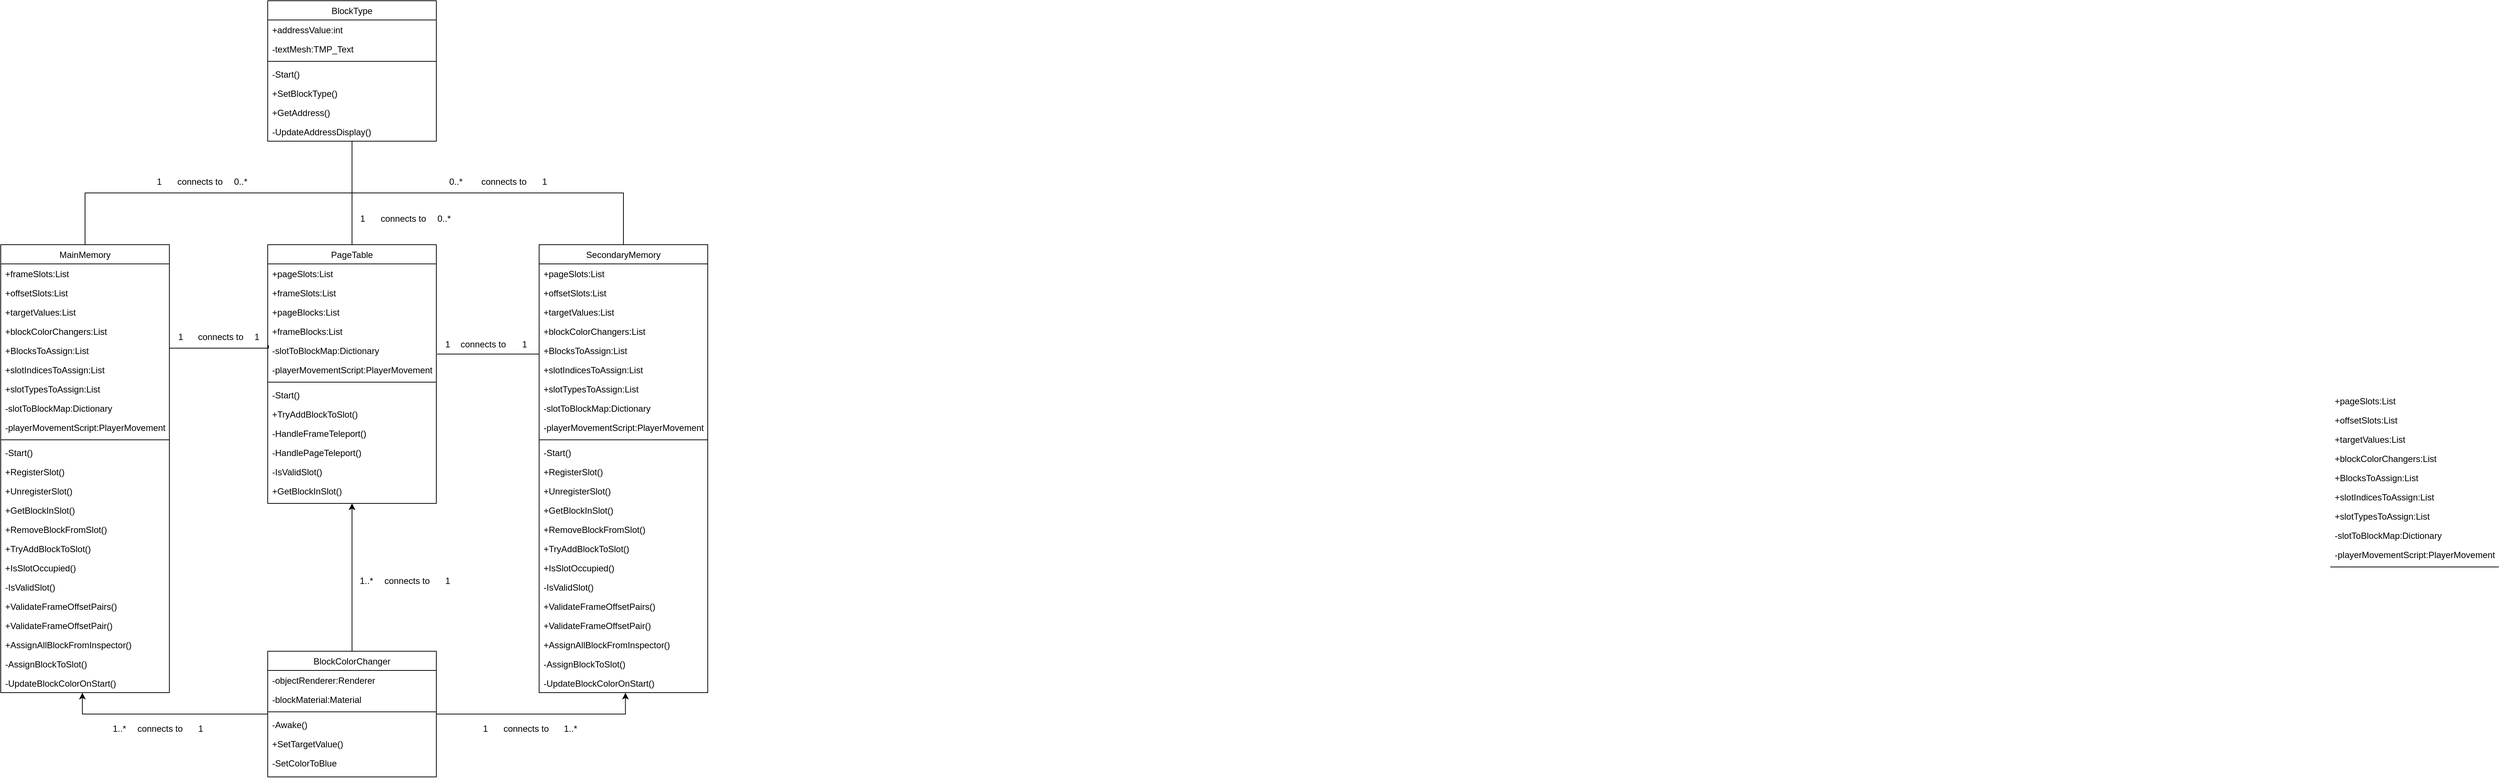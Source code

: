 <mxfile version="26.1.3">
  <diagram name="Page-1" id="e9ZvTp-M6L-eFsYWaFMI">
    <mxGraphModel dx="1007" dy="2104" grid="1" gridSize="10" guides="1" tooltips="1" connect="1" arrows="1" fold="1" page="1" pageScale="1" pageWidth="850" pageHeight="1100" math="0" shadow="0">
      <root>
        <mxCell id="0" />
        <mxCell id="1" parent="0" />
        <mxCell id="uK1k9jwOUiWp4paPjUS2-35" style="edgeStyle=orthogonalEdgeStyle;rounded=0;orthogonalLoop=1;jettySize=auto;html=1;entryX=0;entryY=0.5;entryDx=0;entryDy=0;endArrow=none;endFill=0;" parent="1" edge="1">
          <mxGeometry relative="1" as="geometry">
            <mxPoint x="760" y="218" as="sourcePoint" />
            <mxPoint x="898" y="218" as="targetPoint" />
          </mxGeometry>
        </mxCell>
        <mxCell id="uK1k9jwOUiWp4paPjUS2-36" value="1" style="text;html=1;align=center;verticalAlign=middle;resizable=0;points=[];autosize=1;strokeColor=none;fillColor=none;" parent="1" vertex="1">
          <mxGeometry x="863" y="190" width="30" height="30" as="geometry" />
        </mxCell>
        <mxCell id="uK1k9jwOUiWp4paPjUS2-37" value="connects to" style="text;html=1;align=center;verticalAlign=middle;resizable=0;points=[];autosize=1;strokeColor=none;fillColor=none;" parent="1" vertex="1">
          <mxGeometry x="782" y="190" width="80" height="30" as="geometry" />
        </mxCell>
        <mxCell id="uK1k9jwOUiWp4paPjUS2-38" style="edgeStyle=orthogonalEdgeStyle;rounded=0;orthogonalLoop=1;jettySize=auto;html=1;entryX=0.005;entryY=1.231;entryDx=0;entryDy=0;endArrow=none;endFill=0;entryPerimeter=0;" parent="1" source="uK1k9jwOUiWp4paPjUS2-39" edge="1">
          <mxGeometry relative="1" as="geometry">
            <Array as="points">
              <mxPoint x="532" y="210" />
            </Array>
            <mxPoint x="531.95" y="206.006" as="targetPoint" />
          </mxGeometry>
        </mxCell>
        <mxCell id="uK1k9jwOUiWp4paPjUS2-39" value="MainMemory" style="swimlane;fontStyle=0;align=center;verticalAlign=top;childLayout=stackLayout;horizontal=1;startSize=26;horizontalStack=0;resizeParent=1;resizeLast=0;collapsible=1;marginBottom=0;rounded=0;shadow=0;strokeWidth=1;" parent="1" vertex="1">
          <mxGeometry x="170" y="70" width="228" height="606" as="geometry">
            <mxRectangle x="230" y="140" width="160" height="26" as="alternateBounds" />
          </mxGeometry>
        </mxCell>
        <mxCell id="uK1k9jwOUiWp4paPjUS2-40" value="+frameSlots:List" style="text;align=left;verticalAlign=top;spacingLeft=4;spacingRight=4;overflow=hidden;rotatable=0;points=[[0,0.5],[1,0.5]];portConstraint=eastwest;" parent="uK1k9jwOUiWp4paPjUS2-39" vertex="1">
          <mxGeometry y="26" width="228" height="26" as="geometry" />
        </mxCell>
        <mxCell id="uK1k9jwOUiWp4paPjUS2-41" value="+offsetSlots:List" style="text;align=left;verticalAlign=top;spacingLeft=4;spacingRight=4;overflow=hidden;rotatable=0;points=[[0,0.5],[1,0.5]];portConstraint=eastwest;rounded=0;shadow=0;html=0;" parent="uK1k9jwOUiWp4paPjUS2-39" vertex="1">
          <mxGeometry y="52" width="228" height="26" as="geometry" />
        </mxCell>
        <mxCell id="uK1k9jwOUiWp4paPjUS2-42" value="+targetValues:List" style="text;align=left;verticalAlign=top;spacingLeft=4;spacingRight=4;overflow=hidden;rotatable=0;points=[[0,0.5],[1,0.5]];portConstraint=eastwest;rounded=0;shadow=0;html=0;" parent="uK1k9jwOUiWp4paPjUS2-39" vertex="1">
          <mxGeometry y="78" width="228" height="26" as="geometry" />
        </mxCell>
        <mxCell id="uK1k9jwOUiWp4paPjUS2-43" value="+blockColorChangers:List" style="text;align=left;verticalAlign=top;spacingLeft=4;spacingRight=4;overflow=hidden;rotatable=0;points=[[0,0.5],[1,0.5]];portConstraint=eastwest;" parent="uK1k9jwOUiWp4paPjUS2-39" vertex="1">
          <mxGeometry y="104" width="228" height="26" as="geometry" />
        </mxCell>
        <mxCell id="uK1k9jwOUiWp4paPjUS2-44" value="+BlocksToAssign:List" style="text;align=left;verticalAlign=top;spacingLeft=4;spacingRight=4;overflow=hidden;rotatable=0;points=[[0,0.5],[1,0.5]];portConstraint=eastwest;rounded=0;shadow=0;html=0;" parent="uK1k9jwOUiWp4paPjUS2-39" vertex="1">
          <mxGeometry y="130" width="228" height="26" as="geometry" />
        </mxCell>
        <mxCell id="uK1k9jwOUiWp4paPjUS2-45" value="+slotIndicesToAssign:List" style="text;align=left;verticalAlign=top;spacingLeft=4;spacingRight=4;overflow=hidden;rotatable=0;points=[[0,0.5],[1,0.5]];portConstraint=eastwest;rounded=0;shadow=0;html=0;" parent="uK1k9jwOUiWp4paPjUS2-39" vertex="1">
          <mxGeometry y="156" width="228" height="26" as="geometry" />
        </mxCell>
        <mxCell id="uK1k9jwOUiWp4paPjUS2-46" value="+slotTypesToAssign:List" style="text;align=left;verticalAlign=top;spacingLeft=4;spacingRight=4;overflow=hidden;rotatable=0;points=[[0,0.5],[1,0.5]];portConstraint=eastwest;rounded=0;shadow=0;html=0;" parent="uK1k9jwOUiWp4paPjUS2-39" vertex="1">
          <mxGeometry y="182" width="228" height="26" as="geometry" />
        </mxCell>
        <mxCell id="uK1k9jwOUiWp4paPjUS2-47" value="-slotToBlockMap:Dictionary" style="text;align=left;verticalAlign=top;spacingLeft=4;spacingRight=4;overflow=hidden;rotatable=0;points=[[0,0.5],[1,0.5]];portConstraint=eastwest;rounded=0;shadow=0;html=0;" parent="uK1k9jwOUiWp4paPjUS2-39" vertex="1">
          <mxGeometry y="208" width="228" height="26" as="geometry" />
        </mxCell>
        <mxCell id="uK1k9jwOUiWp4paPjUS2-48" value="-playerMovementScript:PlayerMovement" style="text;align=left;verticalAlign=top;spacingLeft=4;spacingRight=4;overflow=hidden;rotatable=0;points=[[0,0.5],[1,0.5]];portConstraint=eastwest;rounded=0;shadow=0;html=0;" parent="uK1k9jwOUiWp4paPjUS2-39" vertex="1">
          <mxGeometry y="234" width="228" height="26" as="geometry" />
        </mxCell>
        <mxCell id="uK1k9jwOUiWp4paPjUS2-49" value="" style="line;html=1;strokeWidth=1;align=left;verticalAlign=middle;spacingTop=-1;spacingLeft=3;spacingRight=3;rotatable=0;labelPosition=right;points=[];portConstraint=eastwest;" parent="uK1k9jwOUiWp4paPjUS2-39" vertex="1">
          <mxGeometry y="260" width="228" height="8" as="geometry" />
        </mxCell>
        <mxCell id="uK1k9jwOUiWp4paPjUS2-50" value="-Start()" style="text;align=left;verticalAlign=top;spacingLeft=4;spacingRight=4;overflow=hidden;rotatable=0;points=[[0,0.5],[1,0.5]];portConstraint=eastwest;rounded=0;shadow=0;html=0;" parent="uK1k9jwOUiWp4paPjUS2-39" vertex="1">
          <mxGeometry y="268" width="228" height="26" as="geometry" />
        </mxCell>
        <mxCell id="uK1k9jwOUiWp4paPjUS2-51" value="+RegisterSlot()" style="text;align=left;verticalAlign=top;spacingLeft=4;spacingRight=4;overflow=hidden;rotatable=0;points=[[0,0.5],[1,0.5]];portConstraint=eastwest;rounded=0;shadow=0;html=0;" parent="uK1k9jwOUiWp4paPjUS2-39" vertex="1">
          <mxGeometry y="294" width="228" height="26" as="geometry" />
        </mxCell>
        <mxCell id="uK1k9jwOUiWp4paPjUS2-52" value="+UnregisterSlot()" style="text;align=left;verticalAlign=top;spacingLeft=4;spacingRight=4;overflow=hidden;rotatable=0;points=[[0,0.5],[1,0.5]];portConstraint=eastwest;rounded=0;shadow=0;html=0;" parent="uK1k9jwOUiWp4paPjUS2-39" vertex="1">
          <mxGeometry y="320" width="228" height="26" as="geometry" />
        </mxCell>
        <mxCell id="uK1k9jwOUiWp4paPjUS2-53" value="+GetBlockInSlot()" style="text;align=left;verticalAlign=top;spacingLeft=4;spacingRight=4;overflow=hidden;rotatable=0;points=[[0,0.5],[1,0.5]];portConstraint=eastwest;rounded=0;shadow=0;html=0;" parent="uK1k9jwOUiWp4paPjUS2-39" vertex="1">
          <mxGeometry y="346" width="228" height="26" as="geometry" />
        </mxCell>
        <mxCell id="uK1k9jwOUiWp4paPjUS2-54" value="+RemoveBlockFromSlot()" style="text;align=left;verticalAlign=top;spacingLeft=4;spacingRight=4;overflow=hidden;rotatable=0;points=[[0,0.5],[1,0.5]];portConstraint=eastwest;rounded=0;shadow=0;html=0;" parent="uK1k9jwOUiWp4paPjUS2-39" vertex="1">
          <mxGeometry y="372" width="228" height="26" as="geometry" />
        </mxCell>
        <mxCell id="uK1k9jwOUiWp4paPjUS2-55" value="+TryAddBlockToSlot()" style="text;align=left;verticalAlign=top;spacingLeft=4;spacingRight=4;overflow=hidden;rotatable=0;points=[[0,0.5],[1,0.5]];portConstraint=eastwest;rounded=0;shadow=0;html=0;" parent="uK1k9jwOUiWp4paPjUS2-39" vertex="1">
          <mxGeometry y="398" width="228" height="26" as="geometry" />
        </mxCell>
        <mxCell id="uK1k9jwOUiWp4paPjUS2-56" value="+IsSlotOccupied()" style="text;align=left;verticalAlign=top;spacingLeft=4;spacingRight=4;overflow=hidden;rotatable=0;points=[[0,0.5],[1,0.5]];portConstraint=eastwest;rounded=0;shadow=0;html=0;" parent="uK1k9jwOUiWp4paPjUS2-39" vertex="1">
          <mxGeometry y="424" width="228" height="26" as="geometry" />
        </mxCell>
        <mxCell id="uK1k9jwOUiWp4paPjUS2-61" value="-IsValidSlot()" style="text;align=left;verticalAlign=top;spacingLeft=4;spacingRight=4;overflow=hidden;rotatable=0;points=[[0,0.5],[1,0.5]];portConstraint=eastwest;rounded=0;shadow=0;html=0;" parent="uK1k9jwOUiWp4paPjUS2-39" vertex="1">
          <mxGeometry y="450" width="228" height="26" as="geometry" />
        </mxCell>
        <mxCell id="uK1k9jwOUiWp4paPjUS2-62" value="+ValidateFrameOffsetPairs()" style="text;align=left;verticalAlign=top;spacingLeft=4;spacingRight=4;overflow=hidden;rotatable=0;points=[[0,0.5],[1,0.5]];portConstraint=eastwest;rounded=0;shadow=0;html=0;" parent="uK1k9jwOUiWp4paPjUS2-39" vertex="1">
          <mxGeometry y="476" width="228" height="26" as="geometry" />
        </mxCell>
        <mxCell id="uK1k9jwOUiWp4paPjUS2-63" value="+ValidateFrameOffsetPair()" style="text;align=left;verticalAlign=top;spacingLeft=4;spacingRight=4;overflow=hidden;rotatable=0;points=[[0,0.5],[1,0.5]];portConstraint=eastwest;rounded=0;shadow=0;html=0;" parent="uK1k9jwOUiWp4paPjUS2-39" vertex="1">
          <mxGeometry y="502" width="228" height="26" as="geometry" />
        </mxCell>
        <mxCell id="uK1k9jwOUiWp4paPjUS2-64" value="+AssignAllBlockFromInspector()" style="text;align=left;verticalAlign=top;spacingLeft=4;spacingRight=4;overflow=hidden;rotatable=0;points=[[0,0.5],[1,0.5]];portConstraint=eastwest;rounded=0;shadow=0;html=0;" parent="uK1k9jwOUiWp4paPjUS2-39" vertex="1">
          <mxGeometry y="528" width="228" height="26" as="geometry" />
        </mxCell>
        <mxCell id="uK1k9jwOUiWp4paPjUS2-65" value="-AssignBlockToSlot()" style="text;align=left;verticalAlign=top;spacingLeft=4;spacingRight=4;overflow=hidden;rotatable=0;points=[[0,0.5],[1,0.5]];portConstraint=eastwest;rounded=0;shadow=0;html=0;" parent="uK1k9jwOUiWp4paPjUS2-39" vertex="1">
          <mxGeometry y="554" width="228" height="26" as="geometry" />
        </mxCell>
        <mxCell id="uK1k9jwOUiWp4paPjUS2-66" value="-UpdateBlockColorOnStart()" style="text;align=left;verticalAlign=top;spacingLeft=4;spacingRight=4;overflow=hidden;rotatable=0;points=[[0,0.5],[1,0.5]];portConstraint=eastwest;rounded=0;shadow=0;html=0;" parent="uK1k9jwOUiWp4paPjUS2-39" vertex="1">
          <mxGeometry y="580" width="228" height="26" as="geometry" />
        </mxCell>
        <mxCell id="uK1k9jwOUiWp4paPjUS2-57" value="1" style="text;html=1;align=center;verticalAlign=middle;resizable=0;points=[];autosize=1;strokeColor=none;fillColor=none;" parent="1" vertex="1">
          <mxGeometry x="398" y="180" width="30" height="30" as="geometry" />
        </mxCell>
        <mxCell id="uK1k9jwOUiWp4paPjUS2-58" value="1" style="text;html=1;align=center;verticalAlign=middle;resizable=0;points=[];autosize=1;strokeColor=none;fillColor=none;" parent="1" vertex="1">
          <mxGeometry x="501" y="180" width="30" height="30" as="geometry" />
        </mxCell>
        <mxCell id="uK1k9jwOUiWp4paPjUS2-59" value="connects to" style="text;html=1;align=center;verticalAlign=middle;resizable=0;points=[];autosize=1;strokeColor=none;fillColor=none;" parent="1" vertex="1">
          <mxGeometry x="427" y="180" width="80" height="30" as="geometry" />
        </mxCell>
        <mxCell id="uK1k9jwOUiWp4paPjUS2-60" value="1" style="text;html=1;align=center;verticalAlign=middle;resizable=0;points=[];autosize=1;strokeColor=none;fillColor=none;" parent="1" vertex="1">
          <mxGeometry x="759" y="190" width="30" height="30" as="geometry" />
        </mxCell>
        <mxCell id="uK1k9jwOUiWp4paPjUS2-67" value="SecondaryMemory" style="swimlane;fontStyle=0;align=center;verticalAlign=top;childLayout=stackLayout;horizontal=1;startSize=26;horizontalStack=0;resizeParent=1;resizeLast=0;collapsible=1;marginBottom=0;rounded=0;shadow=0;strokeWidth=1;" parent="1" vertex="1">
          <mxGeometry x="898" y="70" width="228" height="606" as="geometry">
            <mxRectangle x="230" y="140" width="160" height="26" as="alternateBounds" />
          </mxGeometry>
        </mxCell>
        <mxCell id="uK1k9jwOUiWp4paPjUS2-68" value="+pageSlots:List" style="text;align=left;verticalAlign=top;spacingLeft=4;spacingRight=4;overflow=hidden;rotatable=0;points=[[0,0.5],[1,0.5]];portConstraint=eastwest;" parent="uK1k9jwOUiWp4paPjUS2-67" vertex="1">
          <mxGeometry y="26" width="228" height="26" as="geometry" />
        </mxCell>
        <mxCell id="uK1k9jwOUiWp4paPjUS2-69" value="+offsetSlots:List" style="text;align=left;verticalAlign=top;spacingLeft=4;spacingRight=4;overflow=hidden;rotatable=0;points=[[0,0.5],[1,0.5]];portConstraint=eastwest;rounded=0;shadow=0;html=0;" parent="uK1k9jwOUiWp4paPjUS2-67" vertex="1">
          <mxGeometry y="52" width="228" height="26" as="geometry" />
        </mxCell>
        <mxCell id="uK1k9jwOUiWp4paPjUS2-70" value="+targetValues:List" style="text;align=left;verticalAlign=top;spacingLeft=4;spacingRight=4;overflow=hidden;rotatable=0;points=[[0,0.5],[1,0.5]];portConstraint=eastwest;rounded=0;shadow=0;html=0;" parent="uK1k9jwOUiWp4paPjUS2-67" vertex="1">
          <mxGeometry y="78" width="228" height="26" as="geometry" />
        </mxCell>
        <mxCell id="uK1k9jwOUiWp4paPjUS2-71" value="+blockColorChangers:List" style="text;align=left;verticalAlign=top;spacingLeft=4;spacingRight=4;overflow=hidden;rotatable=0;points=[[0,0.5],[1,0.5]];portConstraint=eastwest;" parent="uK1k9jwOUiWp4paPjUS2-67" vertex="1">
          <mxGeometry y="104" width="228" height="26" as="geometry" />
        </mxCell>
        <mxCell id="uK1k9jwOUiWp4paPjUS2-72" value="+BlocksToAssign:List" style="text;align=left;verticalAlign=top;spacingLeft=4;spacingRight=4;overflow=hidden;rotatable=0;points=[[0,0.5],[1,0.5]];portConstraint=eastwest;rounded=0;shadow=0;html=0;" parent="uK1k9jwOUiWp4paPjUS2-67" vertex="1">
          <mxGeometry y="130" width="228" height="26" as="geometry" />
        </mxCell>
        <mxCell id="uK1k9jwOUiWp4paPjUS2-73" value="+slotIndicesToAssign:List" style="text;align=left;verticalAlign=top;spacingLeft=4;spacingRight=4;overflow=hidden;rotatable=0;points=[[0,0.5],[1,0.5]];portConstraint=eastwest;rounded=0;shadow=0;html=0;" parent="uK1k9jwOUiWp4paPjUS2-67" vertex="1">
          <mxGeometry y="156" width="228" height="26" as="geometry" />
        </mxCell>
        <mxCell id="uK1k9jwOUiWp4paPjUS2-74" value="+slotTypesToAssign:List" style="text;align=left;verticalAlign=top;spacingLeft=4;spacingRight=4;overflow=hidden;rotatable=0;points=[[0,0.5],[1,0.5]];portConstraint=eastwest;rounded=0;shadow=0;html=0;" parent="uK1k9jwOUiWp4paPjUS2-67" vertex="1">
          <mxGeometry y="182" width="228" height="26" as="geometry" />
        </mxCell>
        <mxCell id="uK1k9jwOUiWp4paPjUS2-75" value="-slotToBlockMap:Dictionary" style="text;align=left;verticalAlign=top;spacingLeft=4;spacingRight=4;overflow=hidden;rotatable=0;points=[[0,0.5],[1,0.5]];portConstraint=eastwest;rounded=0;shadow=0;html=0;" parent="uK1k9jwOUiWp4paPjUS2-67" vertex="1">
          <mxGeometry y="208" width="228" height="26" as="geometry" />
        </mxCell>
        <mxCell id="uK1k9jwOUiWp4paPjUS2-76" value="-playerMovementScript:PlayerMovement" style="text;align=left;verticalAlign=top;spacingLeft=4;spacingRight=4;overflow=hidden;rotatable=0;points=[[0,0.5],[1,0.5]];portConstraint=eastwest;rounded=0;shadow=0;html=0;" parent="uK1k9jwOUiWp4paPjUS2-67" vertex="1">
          <mxGeometry y="234" width="228" height="26" as="geometry" />
        </mxCell>
        <mxCell id="uK1k9jwOUiWp4paPjUS2-77" value="" style="line;html=1;strokeWidth=1;align=left;verticalAlign=middle;spacingTop=-1;spacingLeft=3;spacingRight=3;rotatable=0;labelPosition=right;points=[];portConstraint=eastwest;" parent="uK1k9jwOUiWp4paPjUS2-67" vertex="1">
          <mxGeometry y="260" width="228" height="8" as="geometry" />
        </mxCell>
        <mxCell id="uK1k9jwOUiWp4paPjUS2-78" value="-Start()" style="text;align=left;verticalAlign=top;spacingLeft=4;spacingRight=4;overflow=hidden;rotatable=0;points=[[0,0.5],[1,0.5]];portConstraint=eastwest;rounded=0;shadow=0;html=0;" parent="uK1k9jwOUiWp4paPjUS2-67" vertex="1">
          <mxGeometry y="268" width="228" height="26" as="geometry" />
        </mxCell>
        <mxCell id="uK1k9jwOUiWp4paPjUS2-79" value="+RegisterSlot()" style="text;align=left;verticalAlign=top;spacingLeft=4;spacingRight=4;overflow=hidden;rotatable=0;points=[[0,0.5],[1,0.5]];portConstraint=eastwest;rounded=0;shadow=0;html=0;" parent="uK1k9jwOUiWp4paPjUS2-67" vertex="1">
          <mxGeometry y="294" width="228" height="26" as="geometry" />
        </mxCell>
        <mxCell id="uK1k9jwOUiWp4paPjUS2-80" value="+UnregisterSlot()" style="text;align=left;verticalAlign=top;spacingLeft=4;spacingRight=4;overflow=hidden;rotatable=0;points=[[0,0.5],[1,0.5]];portConstraint=eastwest;rounded=0;shadow=0;html=0;" parent="uK1k9jwOUiWp4paPjUS2-67" vertex="1">
          <mxGeometry y="320" width="228" height="26" as="geometry" />
        </mxCell>
        <mxCell id="uK1k9jwOUiWp4paPjUS2-81" value="+GetBlockInSlot()" style="text;align=left;verticalAlign=top;spacingLeft=4;spacingRight=4;overflow=hidden;rotatable=0;points=[[0,0.5],[1,0.5]];portConstraint=eastwest;rounded=0;shadow=0;html=0;" parent="uK1k9jwOUiWp4paPjUS2-67" vertex="1">
          <mxGeometry y="346" width="228" height="26" as="geometry" />
        </mxCell>
        <mxCell id="uK1k9jwOUiWp4paPjUS2-82" value="+RemoveBlockFromSlot()" style="text;align=left;verticalAlign=top;spacingLeft=4;spacingRight=4;overflow=hidden;rotatable=0;points=[[0,0.5],[1,0.5]];portConstraint=eastwest;rounded=0;shadow=0;html=0;" parent="uK1k9jwOUiWp4paPjUS2-67" vertex="1">
          <mxGeometry y="372" width="228" height="26" as="geometry" />
        </mxCell>
        <mxCell id="uK1k9jwOUiWp4paPjUS2-83" value="+TryAddBlockToSlot()" style="text;align=left;verticalAlign=top;spacingLeft=4;spacingRight=4;overflow=hidden;rotatable=0;points=[[0,0.5],[1,0.5]];portConstraint=eastwest;rounded=0;shadow=0;html=0;" parent="uK1k9jwOUiWp4paPjUS2-67" vertex="1">
          <mxGeometry y="398" width="228" height="26" as="geometry" />
        </mxCell>
        <mxCell id="uK1k9jwOUiWp4paPjUS2-84" value="+IsSlotOccupied()" style="text;align=left;verticalAlign=top;spacingLeft=4;spacingRight=4;overflow=hidden;rotatable=0;points=[[0,0.5],[1,0.5]];portConstraint=eastwest;rounded=0;shadow=0;html=0;" parent="uK1k9jwOUiWp4paPjUS2-67" vertex="1">
          <mxGeometry y="424" width="228" height="26" as="geometry" />
        </mxCell>
        <mxCell id="uK1k9jwOUiWp4paPjUS2-85" value="-IsValidSlot()" style="text;align=left;verticalAlign=top;spacingLeft=4;spacingRight=4;overflow=hidden;rotatable=0;points=[[0,0.5],[1,0.5]];portConstraint=eastwest;rounded=0;shadow=0;html=0;" parent="uK1k9jwOUiWp4paPjUS2-67" vertex="1">
          <mxGeometry y="450" width="228" height="26" as="geometry" />
        </mxCell>
        <mxCell id="uK1k9jwOUiWp4paPjUS2-86" value="+ValidateFrameOffsetPairs()" style="text;align=left;verticalAlign=top;spacingLeft=4;spacingRight=4;overflow=hidden;rotatable=0;points=[[0,0.5],[1,0.5]];portConstraint=eastwest;rounded=0;shadow=0;html=0;" parent="uK1k9jwOUiWp4paPjUS2-67" vertex="1">
          <mxGeometry y="476" width="228" height="26" as="geometry" />
        </mxCell>
        <mxCell id="uK1k9jwOUiWp4paPjUS2-87" value="+ValidateFrameOffsetPair()" style="text;align=left;verticalAlign=top;spacingLeft=4;spacingRight=4;overflow=hidden;rotatable=0;points=[[0,0.5],[1,0.5]];portConstraint=eastwest;rounded=0;shadow=0;html=0;" parent="uK1k9jwOUiWp4paPjUS2-67" vertex="1">
          <mxGeometry y="502" width="228" height="26" as="geometry" />
        </mxCell>
        <mxCell id="uK1k9jwOUiWp4paPjUS2-88" value="+AssignAllBlockFromInspector()" style="text;align=left;verticalAlign=top;spacingLeft=4;spacingRight=4;overflow=hidden;rotatable=0;points=[[0,0.5],[1,0.5]];portConstraint=eastwest;rounded=0;shadow=0;html=0;" parent="uK1k9jwOUiWp4paPjUS2-67" vertex="1">
          <mxGeometry y="528" width="228" height="26" as="geometry" />
        </mxCell>
        <mxCell id="uK1k9jwOUiWp4paPjUS2-89" value="-AssignBlockToSlot()" style="text;align=left;verticalAlign=top;spacingLeft=4;spacingRight=4;overflow=hidden;rotatable=0;points=[[0,0.5],[1,0.5]];portConstraint=eastwest;rounded=0;shadow=0;html=0;" parent="uK1k9jwOUiWp4paPjUS2-67" vertex="1">
          <mxGeometry y="554" width="228" height="26" as="geometry" />
        </mxCell>
        <mxCell id="uK1k9jwOUiWp4paPjUS2-90" value="-UpdateBlockColorOnStart()" style="text;align=left;verticalAlign=top;spacingLeft=4;spacingRight=4;overflow=hidden;rotatable=0;points=[[0,0.5],[1,0.5]];portConstraint=eastwest;rounded=0;shadow=0;html=0;" parent="uK1k9jwOUiWp4paPjUS2-67" vertex="1">
          <mxGeometry y="580" width="228" height="26" as="geometry" />
        </mxCell>
        <mxCell id="uK1k9jwOUiWp4paPjUS2-91" value="PageTable" style="swimlane;fontStyle=0;align=center;verticalAlign=top;childLayout=stackLayout;horizontal=1;startSize=26;horizontalStack=0;resizeParent=1;resizeLast=0;collapsible=1;marginBottom=0;rounded=0;shadow=0;strokeWidth=1;" parent="1" vertex="1">
          <mxGeometry x="531" y="70" width="228" height="350" as="geometry">
            <mxRectangle x="230" y="140" width="160" height="26" as="alternateBounds" />
          </mxGeometry>
        </mxCell>
        <mxCell id="uK1k9jwOUiWp4paPjUS2-92" value="+pageSlots:List" style="text;align=left;verticalAlign=top;spacingLeft=4;spacingRight=4;overflow=hidden;rotatable=0;points=[[0,0.5],[1,0.5]];portConstraint=eastwest;" parent="uK1k9jwOUiWp4paPjUS2-91" vertex="1">
          <mxGeometry y="26" width="228" height="26" as="geometry" />
        </mxCell>
        <mxCell id="uK1k9jwOUiWp4paPjUS2-93" value="+frameSlots:List" style="text;align=left;verticalAlign=top;spacingLeft=4;spacingRight=4;overflow=hidden;rotatable=0;points=[[0,0.5],[1,0.5]];portConstraint=eastwest;rounded=0;shadow=0;html=0;" parent="uK1k9jwOUiWp4paPjUS2-91" vertex="1">
          <mxGeometry y="52" width="228" height="26" as="geometry" />
        </mxCell>
        <mxCell id="uK1k9jwOUiWp4paPjUS2-94" value="+pageBlocks:List" style="text;align=left;verticalAlign=top;spacingLeft=4;spacingRight=4;overflow=hidden;rotatable=0;points=[[0,0.5],[1,0.5]];portConstraint=eastwest;rounded=0;shadow=0;html=0;" parent="uK1k9jwOUiWp4paPjUS2-91" vertex="1">
          <mxGeometry y="78" width="228" height="26" as="geometry" />
        </mxCell>
        <mxCell id="uK1k9jwOUiWp4paPjUS2-95" value="+frameBlocks:List" style="text;align=left;verticalAlign=top;spacingLeft=4;spacingRight=4;overflow=hidden;rotatable=0;points=[[0,0.5],[1,0.5]];portConstraint=eastwest;" parent="uK1k9jwOUiWp4paPjUS2-91" vertex="1">
          <mxGeometry y="104" width="228" height="26" as="geometry" />
        </mxCell>
        <mxCell id="uK1k9jwOUiWp4paPjUS2-99" value="-slotToBlockMap:Dictionary" style="text;align=left;verticalAlign=top;spacingLeft=4;spacingRight=4;overflow=hidden;rotatable=0;points=[[0,0.5],[1,0.5]];portConstraint=eastwest;rounded=0;shadow=0;html=0;" parent="uK1k9jwOUiWp4paPjUS2-91" vertex="1">
          <mxGeometry y="130" width="228" height="26" as="geometry" />
        </mxCell>
        <mxCell id="uK1k9jwOUiWp4paPjUS2-100" value="-playerMovementScript:PlayerMovement" style="text;align=left;verticalAlign=top;spacingLeft=4;spacingRight=4;overflow=hidden;rotatable=0;points=[[0,0.5],[1,0.5]];portConstraint=eastwest;rounded=0;shadow=0;html=0;" parent="uK1k9jwOUiWp4paPjUS2-91" vertex="1">
          <mxGeometry y="156" width="228" height="26" as="geometry" />
        </mxCell>
        <mxCell id="uK1k9jwOUiWp4paPjUS2-101" value="" style="line;html=1;strokeWidth=1;align=left;verticalAlign=middle;spacingTop=-1;spacingLeft=3;spacingRight=3;rotatable=0;labelPosition=right;points=[];portConstraint=eastwest;" parent="uK1k9jwOUiWp4paPjUS2-91" vertex="1">
          <mxGeometry y="182" width="228" height="8" as="geometry" />
        </mxCell>
        <mxCell id="uK1k9jwOUiWp4paPjUS2-102" value="-Start()" style="text;align=left;verticalAlign=top;spacingLeft=4;spacingRight=4;overflow=hidden;rotatable=0;points=[[0,0.5],[1,0.5]];portConstraint=eastwest;rounded=0;shadow=0;html=0;" parent="uK1k9jwOUiWp4paPjUS2-91" vertex="1">
          <mxGeometry y="190" width="228" height="26" as="geometry" />
        </mxCell>
        <mxCell id="uK1k9jwOUiWp4paPjUS2-107" value="+TryAddBlockToSlot()" style="text;align=left;verticalAlign=top;spacingLeft=4;spacingRight=4;overflow=hidden;rotatable=0;points=[[0,0.5],[1,0.5]];portConstraint=eastwest;rounded=0;shadow=0;html=0;" parent="uK1k9jwOUiWp4paPjUS2-91" vertex="1">
          <mxGeometry y="216" width="228" height="26" as="geometry" />
        </mxCell>
        <mxCell id="uK1k9jwOUiWp4paPjUS2-108" value="-HandleFrameTeleport()" style="text;align=left;verticalAlign=top;spacingLeft=4;spacingRight=4;overflow=hidden;rotatable=0;points=[[0,0.5],[1,0.5]];portConstraint=eastwest;rounded=0;shadow=0;html=0;" parent="uK1k9jwOUiWp4paPjUS2-91" vertex="1">
          <mxGeometry y="242" width="228" height="26" as="geometry" />
        </mxCell>
        <mxCell id="uK1k9jwOUiWp4paPjUS2-109" value="-HandlePageTeleport()" style="text;align=left;verticalAlign=top;spacingLeft=4;spacingRight=4;overflow=hidden;rotatable=0;points=[[0,0.5],[1,0.5]];portConstraint=eastwest;rounded=0;shadow=0;html=0;" parent="uK1k9jwOUiWp4paPjUS2-91" vertex="1">
          <mxGeometry y="268" width="228" height="26" as="geometry" />
        </mxCell>
        <mxCell id="uK1k9jwOUiWp4paPjUS2-110" value="-IsValidSlot()" style="text;align=left;verticalAlign=top;spacingLeft=4;spacingRight=4;overflow=hidden;rotatable=0;points=[[0,0.5],[1,0.5]];portConstraint=eastwest;rounded=0;shadow=0;html=0;" parent="uK1k9jwOUiWp4paPjUS2-91" vertex="1">
          <mxGeometry y="294" width="228" height="26" as="geometry" />
        </mxCell>
        <mxCell id="uK1k9jwOUiWp4paPjUS2-111" value="+GetBlockInSlot()" style="text;align=left;verticalAlign=top;spacingLeft=4;spacingRight=4;overflow=hidden;rotatable=0;points=[[0,0.5],[1,0.5]];portConstraint=eastwest;rounded=0;shadow=0;html=0;" parent="uK1k9jwOUiWp4paPjUS2-91" vertex="1">
          <mxGeometry y="320" width="228" height="26" as="geometry" />
        </mxCell>
        <mxCell id="uK1k9jwOUiWp4paPjUS2-141" style="edgeStyle=orthogonalEdgeStyle;rounded=0;orthogonalLoop=1;jettySize=auto;html=1;entryX=0.5;entryY=0;entryDx=0;entryDy=0;endArrow=none;startFill=0;" parent="1" source="uK1k9jwOUiWp4paPjUS2-115" target="uK1k9jwOUiWp4paPjUS2-39" edge="1">
          <mxGeometry relative="1" as="geometry">
            <Array as="points">
              <mxPoint x="645" />
              <mxPoint x="284" />
            </Array>
          </mxGeometry>
        </mxCell>
        <mxCell id="uK1k9jwOUiWp4paPjUS2-142" style="edgeStyle=orthogonalEdgeStyle;rounded=0;orthogonalLoop=1;jettySize=auto;html=1;endArrow=none;startFill=0;" parent="1" source="uK1k9jwOUiWp4paPjUS2-115" target="uK1k9jwOUiWp4paPjUS2-91" edge="1">
          <mxGeometry relative="1" as="geometry" />
        </mxCell>
        <mxCell id="uK1k9jwOUiWp4paPjUS2-143" style="edgeStyle=orthogonalEdgeStyle;rounded=0;orthogonalLoop=1;jettySize=auto;html=1;endArrow=none;startFill=0;" parent="1" source="uK1k9jwOUiWp4paPjUS2-115" target="uK1k9jwOUiWp4paPjUS2-67" edge="1">
          <mxGeometry relative="1" as="geometry">
            <Array as="points">
              <mxPoint x="645" />
              <mxPoint x="1012" />
            </Array>
          </mxGeometry>
        </mxCell>
        <mxCell id="uK1k9jwOUiWp4paPjUS2-115" value="BlockType" style="swimlane;fontStyle=0;align=center;verticalAlign=top;childLayout=stackLayout;horizontal=1;startSize=26;horizontalStack=0;resizeParent=1;resizeLast=0;collapsible=1;marginBottom=0;rounded=0;shadow=0;strokeWidth=1;" parent="1" vertex="1">
          <mxGeometry x="531" y="-260" width="228" height="190" as="geometry">
            <mxRectangle x="230" y="140" width="160" height="26" as="alternateBounds" />
          </mxGeometry>
        </mxCell>
        <mxCell id="uK1k9jwOUiWp4paPjUS2-116" value="+addressValue:int" style="text;align=left;verticalAlign=top;spacingLeft=4;spacingRight=4;overflow=hidden;rotatable=0;points=[[0,0.5],[1,0.5]];portConstraint=eastwest;" parent="uK1k9jwOUiWp4paPjUS2-115" vertex="1">
          <mxGeometry y="26" width="228" height="26" as="geometry" />
        </mxCell>
        <mxCell id="uK1k9jwOUiWp4paPjUS2-117" value="-textMesh:TMP_Text" style="text;align=left;verticalAlign=top;spacingLeft=4;spacingRight=4;overflow=hidden;rotatable=0;points=[[0,0.5],[1,0.5]];portConstraint=eastwest;rounded=0;shadow=0;html=0;" parent="uK1k9jwOUiWp4paPjUS2-115" vertex="1">
          <mxGeometry y="52" width="228" height="26" as="geometry" />
        </mxCell>
        <mxCell id="uK1k9jwOUiWp4paPjUS2-122" value="" style="line;html=1;strokeWidth=1;align=left;verticalAlign=middle;spacingTop=-1;spacingLeft=3;spacingRight=3;rotatable=0;labelPosition=right;points=[];portConstraint=eastwest;" parent="uK1k9jwOUiWp4paPjUS2-115" vertex="1">
          <mxGeometry y="78" width="228" height="8" as="geometry" />
        </mxCell>
        <mxCell id="uK1k9jwOUiWp4paPjUS2-123" value="-Start()" style="text;align=left;verticalAlign=top;spacingLeft=4;spacingRight=4;overflow=hidden;rotatable=0;points=[[0,0.5],[1,0.5]];portConstraint=eastwest;rounded=0;shadow=0;html=0;" parent="uK1k9jwOUiWp4paPjUS2-115" vertex="1">
          <mxGeometry y="86" width="228" height="26" as="geometry" />
        </mxCell>
        <mxCell id="uK1k9jwOUiWp4paPjUS2-124" value="+SetBlockType()" style="text;align=left;verticalAlign=top;spacingLeft=4;spacingRight=4;overflow=hidden;rotatable=0;points=[[0,0.5],[1,0.5]];portConstraint=eastwest;rounded=0;shadow=0;html=0;" parent="uK1k9jwOUiWp4paPjUS2-115" vertex="1">
          <mxGeometry y="112" width="228" height="26" as="geometry" />
        </mxCell>
        <mxCell id="uK1k9jwOUiWp4paPjUS2-125" value="+GetAddress()" style="text;align=left;verticalAlign=top;spacingLeft=4;spacingRight=4;overflow=hidden;rotatable=0;points=[[0,0.5],[1,0.5]];portConstraint=eastwest;rounded=0;shadow=0;html=0;" parent="uK1k9jwOUiWp4paPjUS2-115" vertex="1">
          <mxGeometry y="138" width="228" height="26" as="geometry" />
        </mxCell>
        <mxCell id="uK1k9jwOUiWp4paPjUS2-126" value="-UpdateAddressDisplay()" style="text;align=left;verticalAlign=top;spacingLeft=4;spacingRight=4;overflow=hidden;rotatable=0;points=[[0,0.5],[1,0.5]];portConstraint=eastwest;rounded=0;shadow=0;html=0;" parent="uK1k9jwOUiWp4paPjUS2-115" vertex="1">
          <mxGeometry y="164" width="228" height="26" as="geometry" />
        </mxCell>
        <mxCell id="uK1k9jwOUiWp4paPjUS2-155" style="edgeStyle=orthogonalEdgeStyle;rounded=0;orthogonalLoop=1;jettySize=auto;html=1;entryX=0.5;entryY=1;entryDx=0;entryDy=0;" parent="1" source="uK1k9jwOUiWp4paPjUS2-129" target="uK1k9jwOUiWp4paPjUS2-91" edge="1">
          <mxGeometry relative="1" as="geometry" />
        </mxCell>
        <mxCell id="uK1k9jwOUiWp4paPjUS2-129" value="BlockColorChanger" style="swimlane;fontStyle=0;align=center;verticalAlign=top;childLayout=stackLayout;horizontal=1;startSize=26;horizontalStack=0;resizeParent=1;resizeLast=0;collapsible=1;marginBottom=0;rounded=0;shadow=0;strokeWidth=1;" parent="1" vertex="1">
          <mxGeometry x="531" y="620" width="228" height="170" as="geometry">
            <mxRectangle x="230" y="140" width="160" height="26" as="alternateBounds" />
          </mxGeometry>
        </mxCell>
        <mxCell id="uK1k9jwOUiWp4paPjUS2-130" value="-objectRenderer:Renderer" style="text;align=left;verticalAlign=top;spacingLeft=4;spacingRight=4;overflow=hidden;rotatable=0;points=[[0,0.5],[1,0.5]];portConstraint=eastwest;" parent="uK1k9jwOUiWp4paPjUS2-129" vertex="1">
          <mxGeometry y="26" width="228" height="26" as="geometry" />
        </mxCell>
        <mxCell id="uK1k9jwOUiWp4paPjUS2-131" value="-blockMaterial:Material" style="text;align=left;verticalAlign=top;spacingLeft=4;spacingRight=4;overflow=hidden;rotatable=0;points=[[0,0.5],[1,0.5]];portConstraint=eastwest;rounded=0;shadow=0;html=0;" parent="uK1k9jwOUiWp4paPjUS2-129" vertex="1">
          <mxGeometry y="52" width="228" height="26" as="geometry" />
        </mxCell>
        <mxCell id="uK1k9jwOUiWp4paPjUS2-132" value="" style="line;html=1;strokeWidth=1;align=left;verticalAlign=middle;spacingTop=-1;spacingLeft=3;spacingRight=3;rotatable=0;labelPosition=right;points=[];portConstraint=eastwest;" parent="uK1k9jwOUiWp4paPjUS2-129" vertex="1">
          <mxGeometry y="78" width="228" height="8" as="geometry" />
        </mxCell>
        <mxCell id="uK1k9jwOUiWp4paPjUS2-133" value="-Awake()" style="text;align=left;verticalAlign=top;spacingLeft=4;spacingRight=4;overflow=hidden;rotatable=0;points=[[0,0.5],[1,0.5]];portConstraint=eastwest;rounded=0;shadow=0;html=0;" parent="uK1k9jwOUiWp4paPjUS2-129" vertex="1">
          <mxGeometry y="86" width="228" height="26" as="geometry" />
        </mxCell>
        <mxCell id="uK1k9jwOUiWp4paPjUS2-134" value="+SetTargetValue()" style="text;align=left;verticalAlign=top;spacingLeft=4;spacingRight=4;overflow=hidden;rotatable=0;points=[[0,0.5],[1,0.5]];portConstraint=eastwest;rounded=0;shadow=0;html=0;" parent="uK1k9jwOUiWp4paPjUS2-129" vertex="1">
          <mxGeometry y="112" width="228" height="26" as="geometry" />
        </mxCell>
        <mxCell id="uK1k9jwOUiWp4paPjUS2-135" value="-SetColorToBlue" style="text;align=left;verticalAlign=top;spacingLeft=4;spacingRight=4;overflow=hidden;rotatable=0;points=[[0,0.5],[1,0.5]];portConstraint=eastwest;rounded=0;shadow=0;html=0;" parent="uK1k9jwOUiWp4paPjUS2-129" vertex="1">
          <mxGeometry y="138" width="228" height="26" as="geometry" />
        </mxCell>
        <mxCell id="uK1k9jwOUiWp4paPjUS2-137" value="1" style="text;html=1;align=center;verticalAlign=middle;resizable=0;points=[];autosize=1;strokeColor=none;fillColor=none;" parent="1" vertex="1">
          <mxGeometry x="369" y="-30" width="30" height="30" as="geometry" />
        </mxCell>
        <mxCell id="uK1k9jwOUiWp4paPjUS2-138" value="0..*" style="text;html=1;align=center;verticalAlign=middle;resizable=0;points=[];autosize=1;strokeColor=none;fillColor=none;" parent="1" vertex="1">
          <mxGeometry x="474" y="-30" width="40" height="30" as="geometry" />
        </mxCell>
        <mxCell id="uK1k9jwOUiWp4paPjUS2-139" value="connects to" style="text;html=1;align=center;verticalAlign=middle;resizable=0;points=[];autosize=1;strokeColor=none;fillColor=none;" parent="1" vertex="1">
          <mxGeometry x="399" y="-30" width="80" height="30" as="geometry" />
        </mxCell>
        <mxCell id="uK1k9jwOUiWp4paPjUS2-147" value="1" style="text;html=1;align=center;verticalAlign=middle;resizable=0;points=[];autosize=1;strokeColor=none;fillColor=none;" parent="1" vertex="1">
          <mxGeometry x="890" y="-30" width="30" height="30" as="geometry" />
        </mxCell>
        <mxCell id="uK1k9jwOUiWp4paPjUS2-148" value="0..*" style="text;html=1;align=center;verticalAlign=middle;resizable=0;points=[];autosize=1;strokeColor=none;fillColor=none;" parent="1" vertex="1">
          <mxGeometry x="765" y="-30" width="40" height="30" as="geometry" />
        </mxCell>
        <mxCell id="uK1k9jwOUiWp4paPjUS2-149" value="connects to" style="text;html=1;align=center;verticalAlign=middle;resizable=0;points=[];autosize=1;strokeColor=none;fillColor=none;" parent="1" vertex="1">
          <mxGeometry x="810" y="-30" width="80" height="30" as="geometry" />
        </mxCell>
        <mxCell id="uK1k9jwOUiWp4paPjUS2-150" value="1" style="text;html=1;align=center;verticalAlign=middle;resizable=0;points=[];autosize=1;strokeColor=none;fillColor=none;" parent="1" vertex="1">
          <mxGeometry x="644" y="20" width="30" height="30" as="geometry" />
        </mxCell>
        <mxCell id="uK1k9jwOUiWp4paPjUS2-151" value="0..*" style="text;html=1;align=center;verticalAlign=middle;resizable=0;points=[];autosize=1;strokeColor=none;fillColor=none;" parent="1" vertex="1">
          <mxGeometry x="749" y="20" width="40" height="30" as="geometry" />
        </mxCell>
        <mxCell id="uK1k9jwOUiWp4paPjUS2-152" value="connects to" style="text;html=1;align=center;verticalAlign=middle;resizable=0;points=[];autosize=1;strokeColor=none;fillColor=none;" parent="1" vertex="1">
          <mxGeometry x="674" y="20" width="80" height="30" as="geometry" />
        </mxCell>
        <mxCell id="uK1k9jwOUiWp4paPjUS2-153" style="edgeStyle=orthogonalEdgeStyle;rounded=0;orthogonalLoop=1;jettySize=auto;html=1;entryX=0.484;entryY=1.008;entryDx=0;entryDy=0;entryPerimeter=0;" parent="1" source="uK1k9jwOUiWp4paPjUS2-129" target="uK1k9jwOUiWp4paPjUS2-66" edge="1">
          <mxGeometry relative="1" as="geometry" />
        </mxCell>
        <mxCell id="uK1k9jwOUiWp4paPjUS2-154" style="edgeStyle=orthogonalEdgeStyle;rounded=0;orthogonalLoop=1;jettySize=auto;html=1;entryX=0.512;entryY=1.008;entryDx=0;entryDy=0;entryPerimeter=0;" parent="1" source="uK1k9jwOUiWp4paPjUS2-129" target="uK1k9jwOUiWp4paPjUS2-90" edge="1">
          <mxGeometry relative="1" as="geometry" />
        </mxCell>
        <mxCell id="uK1k9jwOUiWp4paPjUS2-156" value="1..*" style="text;html=1;align=center;verticalAlign=middle;resizable=0;points=[];autosize=1;strokeColor=none;fillColor=none;" parent="1" vertex="1">
          <mxGeometry x="920" y="710" width="40" height="30" as="geometry" />
        </mxCell>
        <mxCell id="uK1k9jwOUiWp4paPjUS2-157" value="1" style="text;html=1;align=center;verticalAlign=middle;resizable=0;points=[];autosize=1;strokeColor=none;fillColor=none;" parent="1" vertex="1">
          <mxGeometry x="810" y="710" width="30" height="30" as="geometry" />
        </mxCell>
        <mxCell id="uK1k9jwOUiWp4paPjUS2-158" value="connects to" style="text;html=1;align=center;verticalAlign=middle;resizable=0;points=[];autosize=1;strokeColor=none;fillColor=none;" parent="1" vertex="1">
          <mxGeometry x="840" y="710" width="80" height="30" as="geometry" />
        </mxCell>
        <mxCell id="uK1k9jwOUiWp4paPjUS2-159" value="1..*" style="text;html=1;align=center;verticalAlign=middle;resizable=0;points=[];autosize=1;strokeColor=none;fillColor=none;" parent="1" vertex="1">
          <mxGeometry x="310" y="710" width="40" height="30" as="geometry" />
        </mxCell>
        <mxCell id="uK1k9jwOUiWp4paPjUS2-160" value="1" style="text;html=1;align=center;verticalAlign=middle;resizable=0;points=[];autosize=1;strokeColor=none;fillColor=none;" parent="1" vertex="1">
          <mxGeometry x="425" y="710" width="30" height="30" as="geometry" />
        </mxCell>
        <mxCell id="uK1k9jwOUiWp4paPjUS2-161" value="connects to" style="text;html=1;align=center;verticalAlign=middle;resizable=0;points=[];autosize=1;strokeColor=none;fillColor=none;" parent="1" vertex="1">
          <mxGeometry x="345" y="710" width="80" height="30" as="geometry" />
        </mxCell>
        <mxCell id="uK1k9jwOUiWp4paPjUS2-162" value="1..*" style="text;html=1;align=center;verticalAlign=middle;resizable=0;points=[];autosize=1;strokeColor=none;fillColor=none;" parent="1" vertex="1">
          <mxGeometry x="644" y="510" width="40" height="30" as="geometry" />
        </mxCell>
        <mxCell id="uK1k9jwOUiWp4paPjUS2-163" value="1" style="text;html=1;align=center;verticalAlign=middle;resizable=0;points=[];autosize=1;strokeColor=none;fillColor=none;" parent="1" vertex="1">
          <mxGeometry x="759" y="510" width="30" height="30" as="geometry" />
        </mxCell>
        <mxCell id="uK1k9jwOUiWp4paPjUS2-164" value="connects to" style="text;html=1;align=center;verticalAlign=middle;resizable=0;points=[];autosize=1;strokeColor=none;fillColor=none;" parent="1" vertex="1">
          <mxGeometry x="679" y="510" width="80" height="30" as="geometry" />
        </mxCell>
        <mxCell id="j4YK6iA8clFVcHTWC9RY-1" value="+pageSlots:List" style="text;align=left;verticalAlign=top;spacingLeft=4;spacingRight=4;overflow=hidden;rotatable=0;points=[[0,0.5],[1,0.5]];portConstraint=eastwest;" vertex="1" parent="1">
          <mxGeometry x="3320" y="268" width="228" height="26" as="geometry" />
        </mxCell>
        <mxCell id="j4YK6iA8clFVcHTWC9RY-2" value="+offsetSlots:List" style="text;align=left;verticalAlign=top;spacingLeft=4;spacingRight=4;overflow=hidden;rotatable=0;points=[[0,0.5],[1,0.5]];portConstraint=eastwest;rounded=0;shadow=0;html=0;" vertex="1" parent="1">
          <mxGeometry x="3320" y="294" width="228" height="26" as="geometry" />
        </mxCell>
        <mxCell id="j4YK6iA8clFVcHTWC9RY-3" value="+targetValues:List" style="text;align=left;verticalAlign=top;spacingLeft=4;spacingRight=4;overflow=hidden;rotatable=0;points=[[0,0.5],[1,0.5]];portConstraint=eastwest;rounded=0;shadow=0;html=0;" vertex="1" parent="1">
          <mxGeometry x="3320" y="320" width="228" height="26" as="geometry" />
        </mxCell>
        <mxCell id="j4YK6iA8clFVcHTWC9RY-4" value="+blockColorChangers:List" style="text;align=left;verticalAlign=top;spacingLeft=4;spacingRight=4;overflow=hidden;rotatable=0;points=[[0,0.5],[1,0.5]];portConstraint=eastwest;" vertex="1" parent="1">
          <mxGeometry x="3320" y="346" width="228" height="26" as="geometry" />
        </mxCell>
        <mxCell id="j4YK6iA8clFVcHTWC9RY-5" value="+BlocksToAssign:List" style="text;align=left;verticalAlign=top;spacingLeft=4;spacingRight=4;overflow=hidden;rotatable=0;points=[[0,0.5],[1,0.5]];portConstraint=eastwest;rounded=0;shadow=0;html=0;" vertex="1" parent="1">
          <mxGeometry x="3320" y="372" width="228" height="26" as="geometry" />
        </mxCell>
        <mxCell id="j4YK6iA8clFVcHTWC9RY-6" value="+slotIndicesToAssign:List" style="text;align=left;verticalAlign=top;spacingLeft=4;spacingRight=4;overflow=hidden;rotatable=0;points=[[0,0.5],[1,0.5]];portConstraint=eastwest;rounded=0;shadow=0;html=0;" vertex="1" parent="1">
          <mxGeometry x="3320" y="398" width="228" height="26" as="geometry" />
        </mxCell>
        <mxCell id="j4YK6iA8clFVcHTWC9RY-7" value="+slotTypesToAssign:List" style="text;align=left;verticalAlign=top;spacingLeft=4;spacingRight=4;overflow=hidden;rotatable=0;points=[[0,0.5],[1,0.5]];portConstraint=eastwest;rounded=0;shadow=0;html=0;" vertex="1" parent="1">
          <mxGeometry x="3320" y="424" width="228" height="26" as="geometry" />
        </mxCell>
        <mxCell id="j4YK6iA8clFVcHTWC9RY-8" value="-slotToBlockMap:Dictionary" style="text;align=left;verticalAlign=top;spacingLeft=4;spacingRight=4;overflow=hidden;rotatable=0;points=[[0,0.5],[1,0.5]];portConstraint=eastwest;rounded=0;shadow=0;html=0;" vertex="1" parent="1">
          <mxGeometry x="3320" y="450" width="228" height="26" as="geometry" />
        </mxCell>
        <mxCell id="j4YK6iA8clFVcHTWC9RY-9" value="-playerMovementScript:PlayerMovement" style="text;align=left;verticalAlign=top;spacingLeft=4;spacingRight=4;overflow=hidden;rotatable=0;points=[[0,0.5],[1,0.5]];portConstraint=eastwest;rounded=0;shadow=0;html=0;" vertex="1" parent="1">
          <mxGeometry x="3320" y="476" width="228" height="26" as="geometry" />
        </mxCell>
        <mxCell id="j4YK6iA8clFVcHTWC9RY-10" value="" style="line;html=1;strokeWidth=1;align=left;verticalAlign=middle;spacingTop=-1;spacingLeft=3;spacingRight=3;rotatable=0;labelPosition=right;points=[];portConstraint=eastwest;" vertex="1" parent="1">
          <mxGeometry x="3320" y="502" width="228" height="8" as="geometry" />
        </mxCell>
      </root>
    </mxGraphModel>
  </diagram>
</mxfile>
